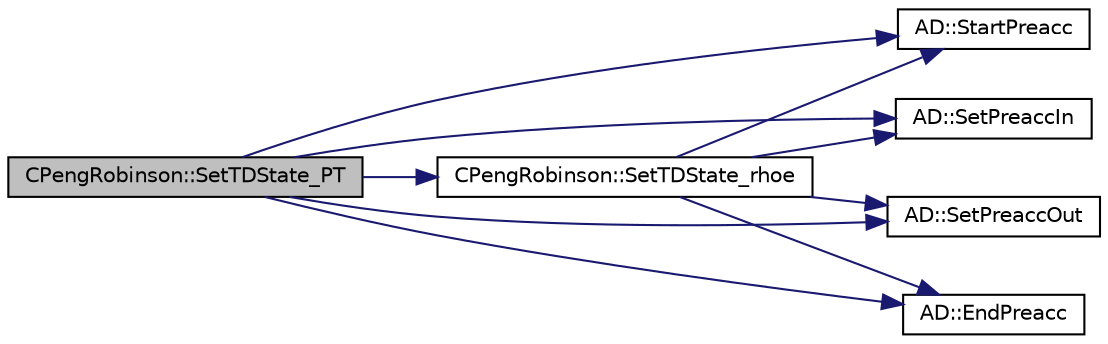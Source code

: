 digraph "CPengRobinson::SetTDState_PT"
{
  edge [fontname="Helvetica",fontsize="10",labelfontname="Helvetica",labelfontsize="10"];
  node [fontname="Helvetica",fontsize="10",shape=record];
  rankdir="LR";
  Node48 [label="CPengRobinson::SetTDState_PT",height=0.2,width=0.4,color="black", fillcolor="grey75", style="filled", fontcolor="black"];
  Node48 -> Node49 [color="midnightblue",fontsize="10",style="solid",fontname="Helvetica"];
  Node49 [label="AD::StartPreacc",height=0.2,width=0.4,color="black", fillcolor="white", style="filled",URL="$namespace_a_d.html#a2a1e9c4b109fd751e84132c9495de3ff",tooltip="Starts a new preaccumulation section and sets the input variables. "];
  Node48 -> Node50 [color="midnightblue",fontsize="10",style="solid",fontname="Helvetica"];
  Node50 [label="AD::SetPreaccIn",height=0.2,width=0.4,color="black", fillcolor="white", style="filled",URL="$namespace_a_d.html#aad703f3a82e509c88b92ae638f75383c",tooltip="Sets the scalar input of a preaccumulation section. "];
  Node48 -> Node51 [color="midnightblue",fontsize="10",style="solid",fontname="Helvetica"];
  Node51 [label="AD::SetPreaccOut",height=0.2,width=0.4,color="black", fillcolor="white", style="filled",URL="$namespace_a_d.html#ab3a80e24a5c8c2beb01131c57dcae4b2",tooltip="Sets the scalar output of a preaccumulation section. "];
  Node48 -> Node52 [color="midnightblue",fontsize="10",style="solid",fontname="Helvetica"];
  Node52 [label="AD::EndPreacc",height=0.2,width=0.4,color="black", fillcolor="white", style="filled",URL="$namespace_a_d.html#a309d057a92faa60a3a760254678ec9ea",tooltip="Ends a preaccumulation section and computes the local Jacobi matrix of a code section using the varia..."];
  Node48 -> Node53 [color="midnightblue",fontsize="10",style="solid",fontname="Helvetica"];
  Node53 [label="CPengRobinson::SetTDState_rhoe",height=0.2,width=0.4,color="black", fillcolor="white", style="filled",URL="$class_c_peng_robinson.html#ad60cc31bcf027bd7a6b05eccc1f0a39d",tooltip="Set the Dimensionless State using Density and Internal Energy. "];
  Node53 -> Node49 [color="midnightblue",fontsize="10",style="solid",fontname="Helvetica"];
  Node53 -> Node50 [color="midnightblue",fontsize="10",style="solid",fontname="Helvetica"];
  Node53 -> Node51 [color="midnightblue",fontsize="10",style="solid",fontname="Helvetica"];
  Node53 -> Node52 [color="midnightblue",fontsize="10",style="solid",fontname="Helvetica"];
}
